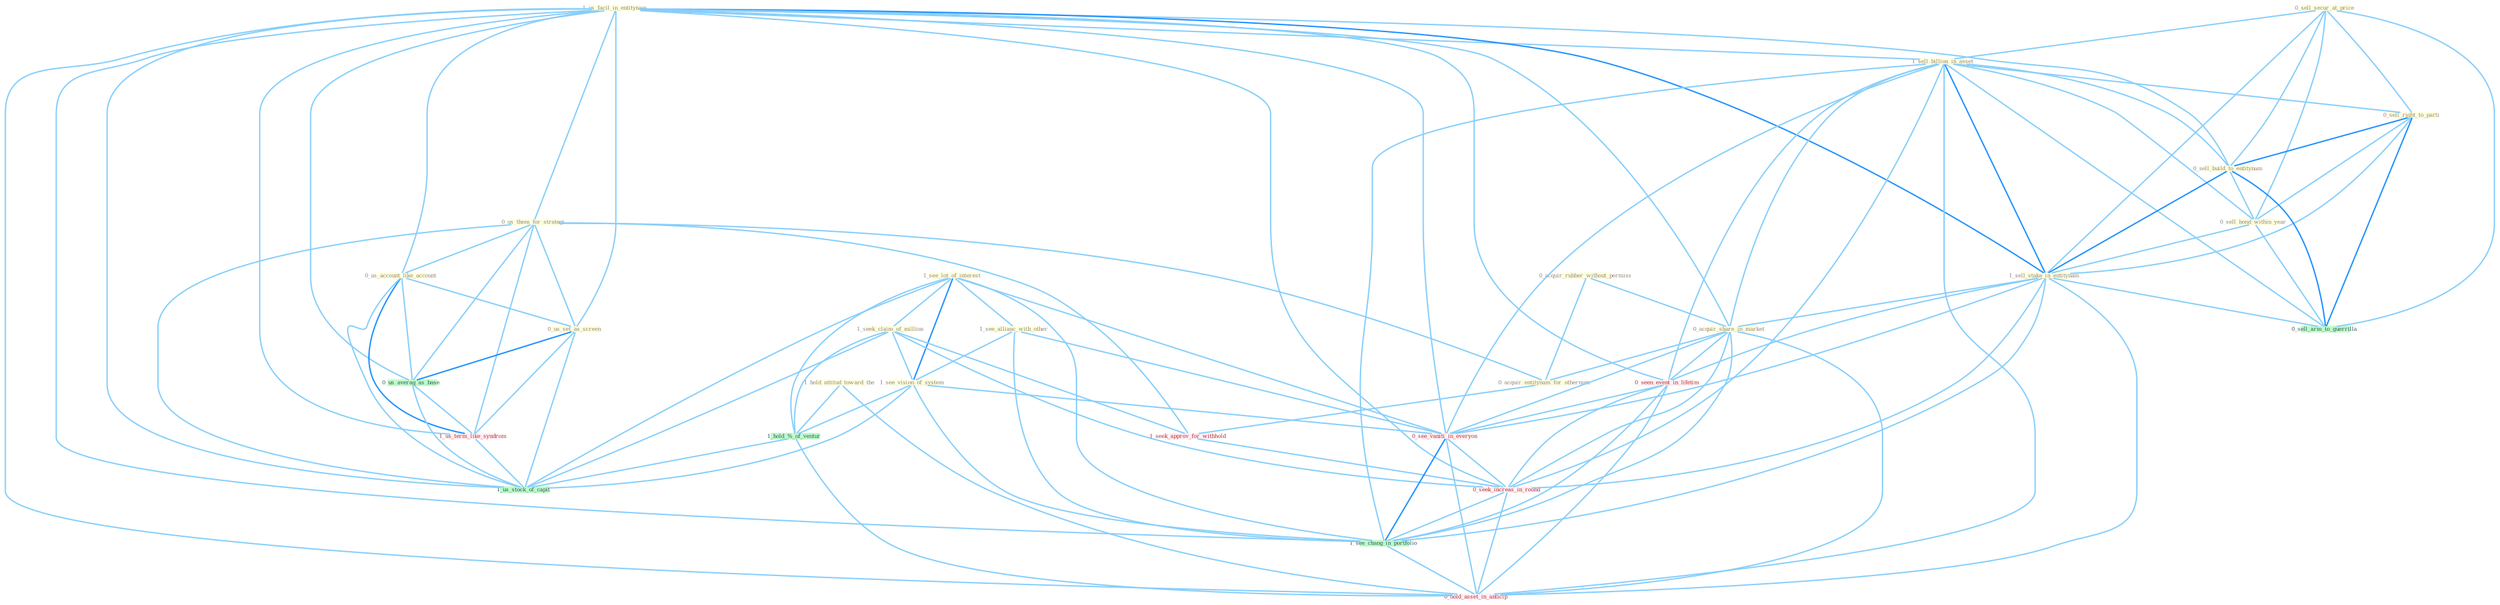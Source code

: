 Graph G{ 
    node
    [shape=polygon,style=filled,width=.5,height=.06,color="#BDFCC9",fixedsize=true,fontsize=4,
    fontcolor="#2f4f4f"];
    {node
    [color="#ffffe0", fontcolor="#8b7d6b"] "1_see_lot_of_interest " "1_us_facil_in_entitynam " "0_us_them_for_strategi " "0_acquir_rubber_without_permiss " "0_us_account_like_account " "1_seek_claim_of_million " "0_sell_secur_at_price " "1_sell_billion_in_asset " "1_see_allianc_with_other " "1_see_vision_of_system " "0_sell_right_to_parti " "0_sell_build_to_entitynam " "0_sell_bond_within_year " "1_sell_stake_in_entitynam " "0_acquir_share_in_market " "1_hold_attitud_toward_the " "0_us_set_as_screen " "0_acquir_entitynam_for_othernum "}
{node [color="#fff0f5", fontcolor="#b22222"] "0_seen_event_in_lifetim " "1_us_term_like_syndrom " "1_seek_approv_for_withhold " "0_see_vaniti_in_everyon " "0_seek_increas_in_round " "0_hold_asset_in_anticip "}
edge [color="#B0E2FF"];

	"1_see_lot_of_interest " -- "1_seek_claim_of_million " [w="1", color="#87cefa" ];
	"1_see_lot_of_interest " -- "1_see_allianc_with_other " [w="1", color="#87cefa" ];
	"1_see_lot_of_interest " -- "1_see_vision_of_system " [w="2", color="#1e90ff" , len=0.8];
	"1_see_lot_of_interest " -- "1_hold_%_of_ventur " [w="1", color="#87cefa" ];
	"1_see_lot_of_interest " -- "0_see_vaniti_in_everyon " [w="1", color="#87cefa" ];
	"1_see_lot_of_interest " -- "1_us_stock_of_capit " [w="1", color="#87cefa" ];
	"1_see_lot_of_interest " -- "1_see_chang_in_portfolio " [w="1", color="#87cefa" ];
	"1_us_facil_in_entitynam " -- "0_us_them_for_strategi " [w="1", color="#87cefa" ];
	"1_us_facil_in_entitynam " -- "0_us_account_like_account " [w="1", color="#87cefa" ];
	"1_us_facil_in_entitynam " -- "1_sell_billion_in_asset " [w="1", color="#87cefa" ];
	"1_us_facil_in_entitynam " -- "0_sell_build_to_entitynam " [w="1", color="#87cefa" ];
	"1_us_facil_in_entitynam " -- "1_sell_stake_in_entitynam " [w="2", color="#1e90ff" , len=0.8];
	"1_us_facil_in_entitynam " -- "0_acquir_share_in_market " [w="1", color="#87cefa" ];
	"1_us_facil_in_entitynam " -- "0_us_set_as_screen " [w="1", color="#87cefa" ];
	"1_us_facil_in_entitynam " -- "0_seen_event_in_lifetim " [w="1", color="#87cefa" ];
	"1_us_facil_in_entitynam " -- "0_us_averag_as_base " [w="1", color="#87cefa" ];
	"1_us_facil_in_entitynam " -- "1_us_term_like_syndrom " [w="1", color="#87cefa" ];
	"1_us_facil_in_entitynam " -- "0_see_vaniti_in_everyon " [w="1", color="#87cefa" ];
	"1_us_facil_in_entitynam " -- "0_seek_increas_in_round " [w="1", color="#87cefa" ];
	"1_us_facil_in_entitynam " -- "1_us_stock_of_capit " [w="1", color="#87cefa" ];
	"1_us_facil_in_entitynam " -- "1_see_chang_in_portfolio " [w="1", color="#87cefa" ];
	"1_us_facil_in_entitynam " -- "0_hold_asset_in_anticip " [w="1", color="#87cefa" ];
	"0_us_them_for_strategi " -- "0_us_account_like_account " [w="1", color="#87cefa" ];
	"0_us_them_for_strategi " -- "0_us_set_as_screen " [w="1", color="#87cefa" ];
	"0_us_them_for_strategi " -- "0_acquir_entitynam_for_othernum " [w="1", color="#87cefa" ];
	"0_us_them_for_strategi " -- "0_us_averag_as_base " [w="1", color="#87cefa" ];
	"0_us_them_for_strategi " -- "1_us_term_like_syndrom " [w="1", color="#87cefa" ];
	"0_us_them_for_strategi " -- "1_seek_approv_for_withhold " [w="1", color="#87cefa" ];
	"0_us_them_for_strategi " -- "1_us_stock_of_capit " [w="1", color="#87cefa" ];
	"0_acquir_rubber_without_permiss " -- "0_acquir_share_in_market " [w="1", color="#87cefa" ];
	"0_acquir_rubber_without_permiss " -- "0_acquir_entitynam_for_othernum " [w="1", color="#87cefa" ];
	"0_us_account_like_account " -- "0_us_set_as_screen " [w="1", color="#87cefa" ];
	"0_us_account_like_account " -- "0_us_averag_as_base " [w="1", color="#87cefa" ];
	"0_us_account_like_account " -- "1_us_term_like_syndrom " [w="2", color="#1e90ff" , len=0.8];
	"0_us_account_like_account " -- "1_us_stock_of_capit " [w="1", color="#87cefa" ];
	"1_seek_claim_of_million " -- "1_see_vision_of_system " [w="1", color="#87cefa" ];
	"1_seek_claim_of_million " -- "1_seek_approv_for_withhold " [w="1", color="#87cefa" ];
	"1_seek_claim_of_million " -- "1_hold_%_of_ventur " [w="1", color="#87cefa" ];
	"1_seek_claim_of_million " -- "0_seek_increas_in_round " [w="1", color="#87cefa" ];
	"1_seek_claim_of_million " -- "1_us_stock_of_capit " [w="1", color="#87cefa" ];
	"0_sell_secur_at_price " -- "1_sell_billion_in_asset " [w="1", color="#87cefa" ];
	"0_sell_secur_at_price " -- "0_sell_right_to_parti " [w="1", color="#87cefa" ];
	"0_sell_secur_at_price " -- "0_sell_build_to_entitynam " [w="1", color="#87cefa" ];
	"0_sell_secur_at_price " -- "0_sell_bond_within_year " [w="1", color="#87cefa" ];
	"0_sell_secur_at_price " -- "1_sell_stake_in_entitynam " [w="1", color="#87cefa" ];
	"0_sell_secur_at_price " -- "0_sell_arm_to_guerrilla " [w="1", color="#87cefa" ];
	"1_sell_billion_in_asset " -- "0_sell_right_to_parti " [w="1", color="#87cefa" ];
	"1_sell_billion_in_asset " -- "0_sell_build_to_entitynam " [w="1", color="#87cefa" ];
	"1_sell_billion_in_asset " -- "0_sell_bond_within_year " [w="1", color="#87cefa" ];
	"1_sell_billion_in_asset " -- "1_sell_stake_in_entitynam " [w="2", color="#1e90ff" , len=0.8];
	"1_sell_billion_in_asset " -- "0_acquir_share_in_market " [w="1", color="#87cefa" ];
	"1_sell_billion_in_asset " -- "0_seen_event_in_lifetim " [w="1", color="#87cefa" ];
	"1_sell_billion_in_asset " -- "0_see_vaniti_in_everyon " [w="1", color="#87cefa" ];
	"1_sell_billion_in_asset " -- "0_sell_arm_to_guerrilla " [w="1", color="#87cefa" ];
	"1_sell_billion_in_asset " -- "0_seek_increas_in_round " [w="1", color="#87cefa" ];
	"1_sell_billion_in_asset " -- "1_see_chang_in_portfolio " [w="1", color="#87cefa" ];
	"1_sell_billion_in_asset " -- "0_hold_asset_in_anticip " [w="1", color="#87cefa" ];
	"1_see_allianc_with_other " -- "1_see_vision_of_system " [w="1", color="#87cefa" ];
	"1_see_allianc_with_other " -- "0_see_vaniti_in_everyon " [w="1", color="#87cefa" ];
	"1_see_allianc_with_other " -- "1_see_chang_in_portfolio " [w="1", color="#87cefa" ];
	"1_see_vision_of_system " -- "1_hold_%_of_ventur " [w="1", color="#87cefa" ];
	"1_see_vision_of_system " -- "0_see_vaniti_in_everyon " [w="1", color="#87cefa" ];
	"1_see_vision_of_system " -- "1_us_stock_of_capit " [w="1", color="#87cefa" ];
	"1_see_vision_of_system " -- "1_see_chang_in_portfolio " [w="1", color="#87cefa" ];
	"0_sell_right_to_parti " -- "0_sell_build_to_entitynam " [w="2", color="#1e90ff" , len=0.8];
	"0_sell_right_to_parti " -- "0_sell_bond_within_year " [w="1", color="#87cefa" ];
	"0_sell_right_to_parti " -- "1_sell_stake_in_entitynam " [w="1", color="#87cefa" ];
	"0_sell_right_to_parti " -- "0_sell_arm_to_guerrilla " [w="2", color="#1e90ff" , len=0.8];
	"0_sell_build_to_entitynam " -- "0_sell_bond_within_year " [w="1", color="#87cefa" ];
	"0_sell_build_to_entitynam " -- "1_sell_stake_in_entitynam " [w="2", color="#1e90ff" , len=0.8];
	"0_sell_build_to_entitynam " -- "0_sell_arm_to_guerrilla " [w="2", color="#1e90ff" , len=0.8];
	"0_sell_bond_within_year " -- "1_sell_stake_in_entitynam " [w="1", color="#87cefa" ];
	"0_sell_bond_within_year " -- "0_sell_arm_to_guerrilla " [w="1", color="#87cefa" ];
	"1_sell_stake_in_entitynam " -- "0_acquir_share_in_market " [w="1", color="#87cefa" ];
	"1_sell_stake_in_entitynam " -- "0_seen_event_in_lifetim " [w="1", color="#87cefa" ];
	"1_sell_stake_in_entitynam " -- "0_see_vaniti_in_everyon " [w="1", color="#87cefa" ];
	"1_sell_stake_in_entitynam " -- "0_sell_arm_to_guerrilla " [w="1", color="#87cefa" ];
	"1_sell_stake_in_entitynam " -- "0_seek_increas_in_round " [w="1", color="#87cefa" ];
	"1_sell_stake_in_entitynam " -- "1_see_chang_in_portfolio " [w="1", color="#87cefa" ];
	"1_sell_stake_in_entitynam " -- "0_hold_asset_in_anticip " [w="1", color="#87cefa" ];
	"0_acquir_share_in_market " -- "0_acquir_entitynam_for_othernum " [w="1", color="#87cefa" ];
	"0_acquir_share_in_market " -- "0_seen_event_in_lifetim " [w="1", color="#87cefa" ];
	"0_acquir_share_in_market " -- "0_see_vaniti_in_everyon " [w="1", color="#87cefa" ];
	"0_acquir_share_in_market " -- "0_seek_increas_in_round " [w="1", color="#87cefa" ];
	"0_acquir_share_in_market " -- "1_see_chang_in_portfolio " [w="1", color="#87cefa" ];
	"0_acquir_share_in_market " -- "0_hold_asset_in_anticip " [w="1", color="#87cefa" ];
	"1_hold_attitud_toward_the " -- "1_hold_%_of_ventur " [w="1", color="#87cefa" ];
	"1_hold_attitud_toward_the " -- "0_hold_asset_in_anticip " [w="1", color="#87cefa" ];
	"0_us_set_as_screen " -- "0_us_averag_as_base " [w="2", color="#1e90ff" , len=0.8];
	"0_us_set_as_screen " -- "1_us_term_like_syndrom " [w="1", color="#87cefa" ];
	"0_us_set_as_screen " -- "1_us_stock_of_capit " [w="1", color="#87cefa" ];
	"0_acquir_entitynam_for_othernum " -- "1_seek_approv_for_withhold " [w="1", color="#87cefa" ];
	"0_seen_event_in_lifetim " -- "0_see_vaniti_in_everyon " [w="1", color="#87cefa" ];
	"0_seen_event_in_lifetim " -- "0_seek_increas_in_round " [w="1", color="#87cefa" ];
	"0_seen_event_in_lifetim " -- "1_see_chang_in_portfolio " [w="1", color="#87cefa" ];
	"0_seen_event_in_lifetim " -- "0_hold_asset_in_anticip " [w="1", color="#87cefa" ];
	"0_us_averag_as_base " -- "1_us_term_like_syndrom " [w="1", color="#87cefa" ];
	"0_us_averag_as_base " -- "1_us_stock_of_capit " [w="1", color="#87cefa" ];
	"1_us_term_like_syndrom " -- "1_us_stock_of_capit " [w="1", color="#87cefa" ];
	"1_seek_approv_for_withhold " -- "0_seek_increas_in_round " [w="1", color="#87cefa" ];
	"1_hold_%_of_ventur " -- "1_us_stock_of_capit " [w="1", color="#87cefa" ];
	"1_hold_%_of_ventur " -- "0_hold_asset_in_anticip " [w="1", color="#87cefa" ];
	"0_see_vaniti_in_everyon " -- "0_seek_increas_in_round " [w="1", color="#87cefa" ];
	"0_see_vaniti_in_everyon " -- "1_see_chang_in_portfolio " [w="2", color="#1e90ff" , len=0.8];
	"0_see_vaniti_in_everyon " -- "0_hold_asset_in_anticip " [w="1", color="#87cefa" ];
	"0_seek_increas_in_round " -- "1_see_chang_in_portfolio " [w="1", color="#87cefa" ];
	"0_seek_increas_in_round " -- "0_hold_asset_in_anticip " [w="1", color="#87cefa" ];
	"1_see_chang_in_portfolio " -- "0_hold_asset_in_anticip " [w="1", color="#87cefa" ];
}
